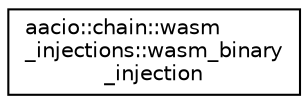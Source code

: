 digraph "Graphical Class Hierarchy"
{
  edge [fontname="Helvetica",fontsize="10",labelfontname="Helvetica",labelfontsize="10"];
  node [fontname="Helvetica",fontsize="10",shape=record];
  rankdir="LR";
  Node0 [label="aacio::chain::wasm\l_injections::wasm_binary\l_injection",height=0.2,width=0.4,color="black", fillcolor="white", style="filled",URL="$classaacio_1_1chain_1_1wasm__injections_1_1wasm__binary__injection.html"];
}
